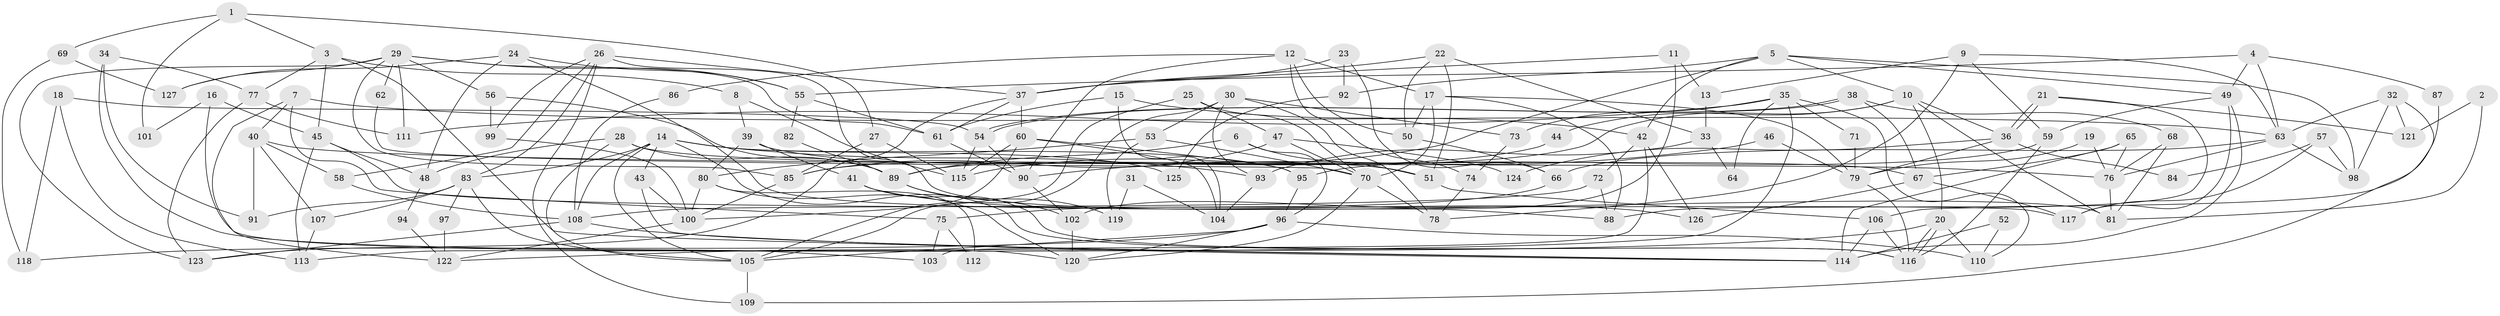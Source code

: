 // coarse degree distribution, {5: 0.15625, 11: 0.015625, 6: 0.078125, 7: 0.078125, 10: 0.03125, 14: 0.03125, 8: 0.046875, 4: 0.203125, 9: 0.046875, 3: 0.171875, 2: 0.125, 16: 0.015625}
// Generated by graph-tools (version 1.1) at 2025/51/03/04/25 22:51:11]
// undirected, 127 vertices, 254 edges
graph export_dot {
  node [color=gray90,style=filled];
  1;
  2;
  3;
  4;
  5;
  6;
  7;
  8;
  9;
  10;
  11;
  12;
  13;
  14;
  15;
  16;
  17;
  18;
  19;
  20;
  21;
  22;
  23;
  24;
  25;
  26;
  27;
  28;
  29;
  30;
  31;
  32;
  33;
  34;
  35;
  36;
  37;
  38;
  39;
  40;
  41;
  42;
  43;
  44;
  45;
  46;
  47;
  48;
  49;
  50;
  51;
  52;
  53;
  54;
  55;
  56;
  57;
  58;
  59;
  60;
  61;
  62;
  63;
  64;
  65;
  66;
  67;
  68;
  69;
  70;
  71;
  72;
  73;
  74;
  75;
  76;
  77;
  78;
  79;
  80;
  81;
  82;
  83;
  84;
  85;
  86;
  87;
  88;
  89;
  90;
  91;
  92;
  93;
  94;
  95;
  96;
  97;
  98;
  99;
  100;
  101;
  102;
  103;
  104;
  105;
  106;
  107;
  108;
  109;
  110;
  111;
  112;
  113;
  114;
  115;
  116;
  117;
  118;
  119;
  120;
  121;
  122;
  123;
  124;
  125;
  126;
  127;
  1 -- 27;
  1 -- 3;
  1 -- 69;
  1 -- 101;
  2 -- 81;
  2 -- 121;
  3 -- 77;
  3 -- 114;
  3 -- 8;
  3 -- 45;
  4 -- 49;
  4 -- 63;
  4 -- 55;
  4 -- 87;
  5 -- 98;
  5 -- 10;
  5 -- 42;
  5 -- 49;
  5 -- 92;
  5 -- 115;
  6 -- 51;
  6 -- 89;
  6 -- 96;
  7 -- 40;
  7 -- 75;
  7 -- 63;
  7 -- 122;
  8 -- 115;
  8 -- 39;
  9 -- 63;
  9 -- 59;
  9 -- 13;
  9 -- 78;
  10 -- 36;
  10 -- 81;
  10 -- 20;
  10 -- 44;
  10 -- 89;
  11 -- 102;
  11 -- 37;
  11 -- 13;
  12 -- 17;
  12 -- 74;
  12 -- 50;
  12 -- 86;
  12 -- 90;
  13 -- 33;
  14 -- 95;
  14 -- 105;
  14 -- 43;
  14 -- 83;
  14 -- 93;
  14 -- 108;
  14 -- 116;
  14 -- 125;
  15 -- 61;
  15 -- 104;
  15 -- 42;
  16 -- 120;
  16 -- 45;
  16 -- 101;
  17 -- 88;
  17 -- 50;
  17 -- 70;
  17 -- 79;
  18 -- 118;
  18 -- 54;
  18 -- 113;
  19 -- 76;
  19 -- 79;
  20 -- 116;
  20 -- 116;
  20 -- 110;
  20 -- 122;
  21 -- 36;
  21 -- 36;
  21 -- 106;
  21 -- 121;
  22 -- 51;
  22 -- 33;
  22 -- 37;
  22 -- 50;
  23 -- 37;
  23 -- 66;
  23 -- 92;
  24 -- 55;
  24 -- 48;
  24 -- 88;
  24 -- 127;
  25 -- 70;
  25 -- 100;
  25 -- 47;
  26 -- 99;
  26 -- 37;
  26 -- 58;
  26 -- 81;
  26 -- 83;
  26 -- 109;
  27 -- 85;
  27 -- 115;
  28 -- 105;
  28 -- 67;
  28 -- 48;
  28 -- 89;
  29 -- 55;
  29 -- 61;
  29 -- 56;
  29 -- 62;
  29 -- 85;
  29 -- 111;
  29 -- 123;
  29 -- 127;
  30 -- 78;
  30 -- 53;
  30 -- 73;
  30 -- 93;
  30 -- 105;
  31 -- 104;
  31 -- 119;
  32 -- 109;
  32 -- 63;
  32 -- 98;
  32 -- 121;
  33 -- 93;
  33 -- 64;
  34 -- 91;
  34 -- 77;
  34 -- 103;
  35 -- 113;
  35 -- 110;
  35 -- 64;
  35 -- 71;
  35 -- 73;
  35 -- 111;
  36 -- 79;
  36 -- 84;
  36 -- 124;
  37 -- 60;
  37 -- 61;
  37 -- 123;
  38 -- 68;
  38 -- 54;
  38 -- 54;
  38 -- 67;
  39 -- 80;
  39 -- 41;
  39 -- 51;
  40 -- 107;
  40 -- 58;
  40 -- 76;
  40 -- 91;
  41 -- 116;
  41 -- 126;
  42 -- 72;
  42 -- 103;
  42 -- 126;
  43 -- 114;
  43 -- 100;
  44 -- 85;
  45 -- 117;
  45 -- 48;
  45 -- 113;
  46 -- 79;
  46 -- 90;
  47 -- 85;
  47 -- 70;
  47 -- 124;
  48 -- 94;
  49 -- 59;
  49 -- 114;
  49 -- 117;
  50 -- 66;
  51 -- 106;
  52 -- 114;
  52 -- 110;
  53 -- 80;
  53 -- 70;
  53 -- 119;
  54 -- 90;
  54 -- 115;
  55 -- 61;
  55 -- 82;
  56 -- 89;
  56 -- 99;
  57 -- 98;
  57 -- 117;
  57 -- 84;
  58 -- 108;
  59 -- 95;
  59 -- 116;
  60 -- 105;
  60 -- 115;
  60 -- 95;
  60 -- 104;
  61 -- 90;
  62 -- 70;
  63 -- 76;
  63 -- 66;
  63 -- 98;
  65 -- 114;
  65 -- 67;
  65 -- 76;
  66 -- 75;
  67 -- 126;
  67 -- 117;
  68 -- 76;
  68 -- 81;
  69 -- 127;
  69 -- 118;
  70 -- 78;
  70 -- 120;
  71 -- 79;
  72 -- 108;
  72 -- 88;
  73 -- 74;
  74 -- 78;
  75 -- 103;
  75 -- 112;
  76 -- 81;
  77 -- 123;
  77 -- 111;
  79 -- 116;
  80 -- 100;
  80 -- 120;
  80 -- 112;
  82 -- 89;
  83 -- 91;
  83 -- 97;
  83 -- 105;
  83 -- 107;
  85 -- 100;
  86 -- 108;
  87 -- 88;
  89 -- 102;
  89 -- 119;
  90 -- 102;
  92 -- 125;
  93 -- 104;
  94 -- 122;
  95 -- 96;
  96 -- 105;
  96 -- 110;
  96 -- 118;
  96 -- 120;
  97 -- 122;
  99 -- 100;
  100 -- 122;
  102 -- 120;
  105 -- 109;
  106 -- 116;
  106 -- 114;
  107 -- 113;
  108 -- 123;
  108 -- 114;
}
